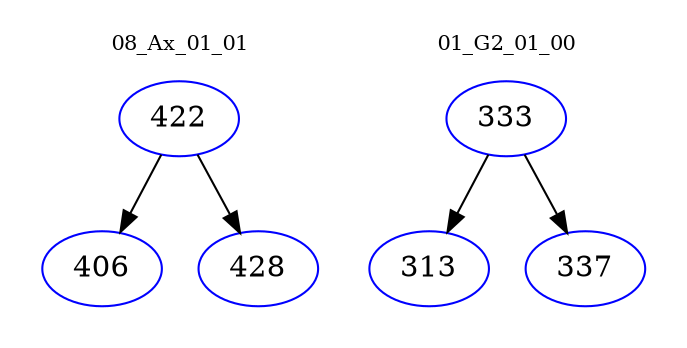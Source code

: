 digraph{
subgraph cluster_0 {
color = white
label = "08_Ax_01_01";
fontsize=10;
T0_422 [label="422", color="blue"]
T0_422 -> T0_406 [color="black"]
T0_406 [label="406", color="blue"]
T0_422 -> T0_428 [color="black"]
T0_428 [label="428", color="blue"]
}
subgraph cluster_1 {
color = white
label = "01_G2_01_00";
fontsize=10;
T1_333 [label="333", color="blue"]
T1_333 -> T1_313 [color="black"]
T1_313 [label="313", color="blue"]
T1_333 -> T1_337 [color="black"]
T1_337 [label="337", color="blue"]
}
}
